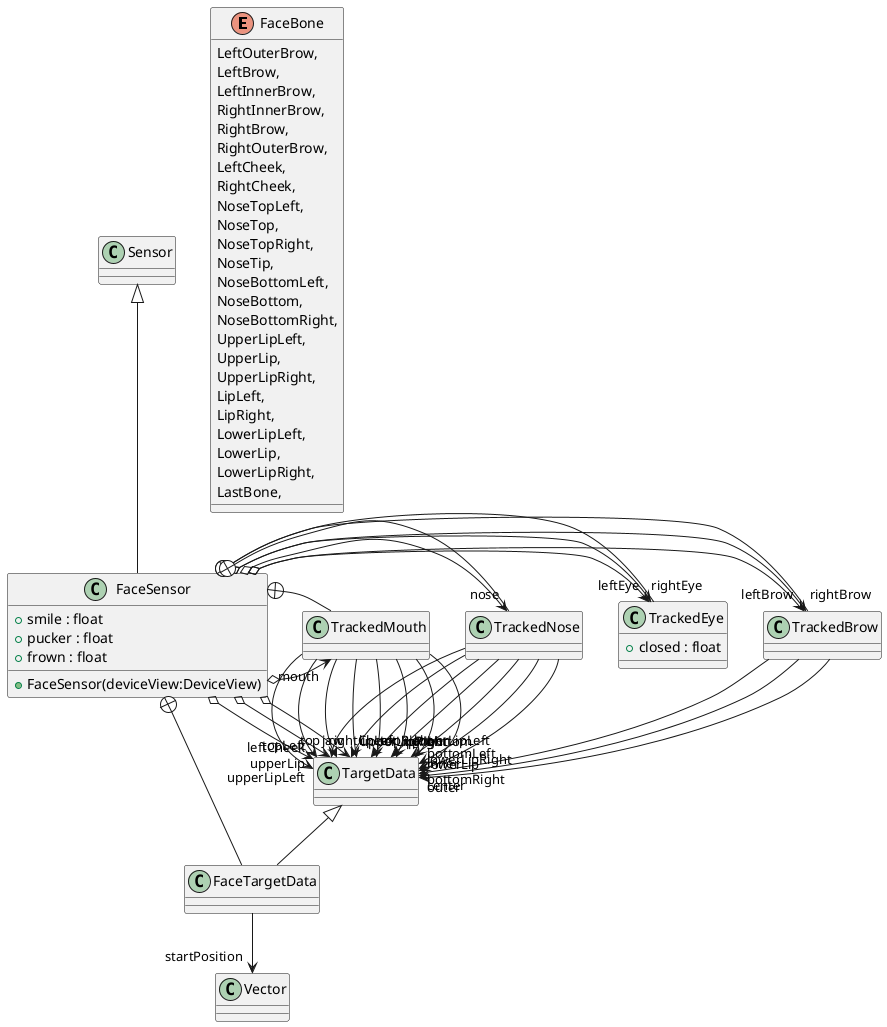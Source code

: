 @startuml
enum FaceBone {
    LeftOuterBrow,
    LeftBrow,
    LeftInnerBrow,
    RightInnerBrow,
    RightBrow,
    RightOuterBrow,
    LeftCheek,
    RightCheek,
    NoseTopLeft,
    NoseTop,
    NoseTopRight,
    NoseTip,
    NoseBottomLeft,
    NoseBottom,
    NoseBottomRight,
    UpperLipLeft,
    UpperLip,
    UpperLipRight,
    LipLeft,
    LipRight,
    LowerLipLeft,
    LowerLip,
    LowerLipRight,
    LastBone,
}
class FaceSensor {
    + smile : float
    + pucker : float
    + frown : float
    + FaceSensor(deviceView:DeviceView)
}
class TrackedBrow {
}
class TrackedEye {
    + closed : float
}
class TrackedNose {
}
class TrackedMouth {
}
class FaceTargetData {
}
Sensor <|-- FaceSensor
FaceSensor o-> "leftBrow" TrackedBrow
FaceSensor o-> "rightBrow" TrackedBrow
FaceSensor o-> "leftEye" TrackedEye
FaceSensor o-> "rightEye" TrackedEye
FaceSensor o-> "leftCheek" TargetData
FaceSensor o-> "rightCheek" TargetData
FaceSensor o-> "nose" TrackedNose
FaceSensor o-> "mouth" TrackedMouth
FaceSensor o-> "jaw" TargetData
FaceSensor +-- TrackedBrow
TrackedBrow --> "inner" TargetData
TrackedBrow --> "center" TargetData
TrackedBrow --> "outer" TargetData
FaceSensor +-- TrackedEye
FaceSensor +-- TrackedNose
TrackedNose --> "top" TargetData
TrackedNose --> "topLeft" TargetData
TrackedNose --> "topRight" TargetData
TrackedNose --> "tip" TargetData
TrackedNose --> "bottom" TargetData
TrackedNose --> "bottomLeft" TargetData
TrackedNose --> "bottomRight" TargetData
FaceSensor +-- TrackedMouth
TrackedMouth --> "upperLipLeft" TargetData
TrackedMouth --> "upperLip" TargetData
TrackedMouth --> "upperLipRight" TargetData
TrackedMouth --> "lipLeft" TargetData
TrackedMouth --> "lipRight" TargetData
TrackedMouth --> "lowerLipLeft" TargetData
TrackedMouth --> "lowerLip" TargetData
TrackedMouth --> "lowerLipRight" TargetData
FaceSensor +-- FaceTargetData
TargetData <|-- FaceTargetData
FaceTargetData --> "startPosition" Vector
@enduml
